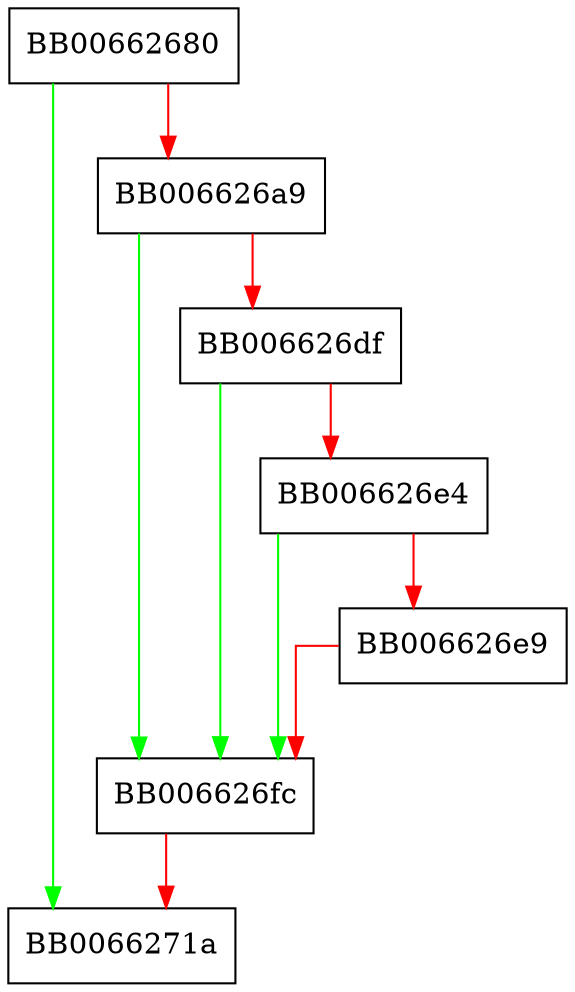 digraph X509V3_EXT_REQ_add_conf {
  node [shape="box"];
  graph [splines=ortho];
  BB00662680 -> BB0066271a [color="green"];
  BB00662680 -> BB006626a9 [color="red"];
  BB006626a9 -> BB006626fc [color="green"];
  BB006626a9 -> BB006626df [color="red"];
  BB006626df -> BB006626fc [color="green"];
  BB006626df -> BB006626e4 [color="red"];
  BB006626e4 -> BB006626fc [color="green"];
  BB006626e4 -> BB006626e9 [color="red"];
  BB006626e9 -> BB006626fc [color="red"];
  BB006626fc -> BB0066271a [color="red"];
}